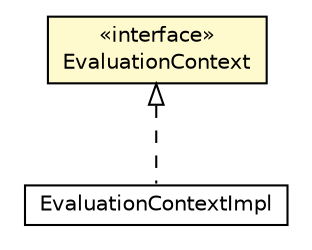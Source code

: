 #!/usr/local/bin/dot
#
# Class diagram 
# Generated by UMLGraph version R5_6-24-gf6e263 (http://www.umlgraph.org/)
#

digraph G {
	edge [fontname="Helvetica",fontsize=10,labelfontname="Helvetica",labelfontsize=10];
	node [fontname="Helvetica",fontsize=10,shape=plaintext];
	nodesep=0.25;
	ranksep=0.5;
	// net.trajano.doxdb.jsonpath.internal.EvaluationContext
	c1355 [label=<<table title="net.trajano.doxdb.jsonpath.internal.EvaluationContext" border="0" cellborder="1" cellspacing="0" cellpadding="2" port="p" bgcolor="lemonChiffon" href="./EvaluationContext.html">
		<tr><td><table border="0" cellspacing="0" cellpadding="1">
<tr><td align="center" balign="center"> &#171;interface&#187; </td></tr>
<tr><td align="center" balign="center"> EvaluationContext </td></tr>
		</table></td></tr>
		</table>>, URL="./EvaluationContext.html", fontname="Helvetica", fontcolor="black", fontsize=10.0];
	// net.trajano.doxdb.jsonpath.internal.token.EvaluationContextImpl
	c1376 [label=<<table title="net.trajano.doxdb.jsonpath.internal.token.EvaluationContextImpl" border="0" cellborder="1" cellspacing="0" cellpadding="2" port="p" href="./token/EvaluationContextImpl.html">
		<tr><td><table border="0" cellspacing="0" cellpadding="1">
<tr><td align="center" balign="center"> EvaluationContextImpl </td></tr>
		</table></td></tr>
		</table>>, URL="./token/EvaluationContextImpl.html", fontname="Helvetica", fontcolor="black", fontsize=10.0];
	//net.trajano.doxdb.jsonpath.internal.token.EvaluationContextImpl implements net.trajano.doxdb.jsonpath.internal.EvaluationContext
	c1355:p -> c1376:p [dir=back,arrowtail=empty,style=dashed];
}

